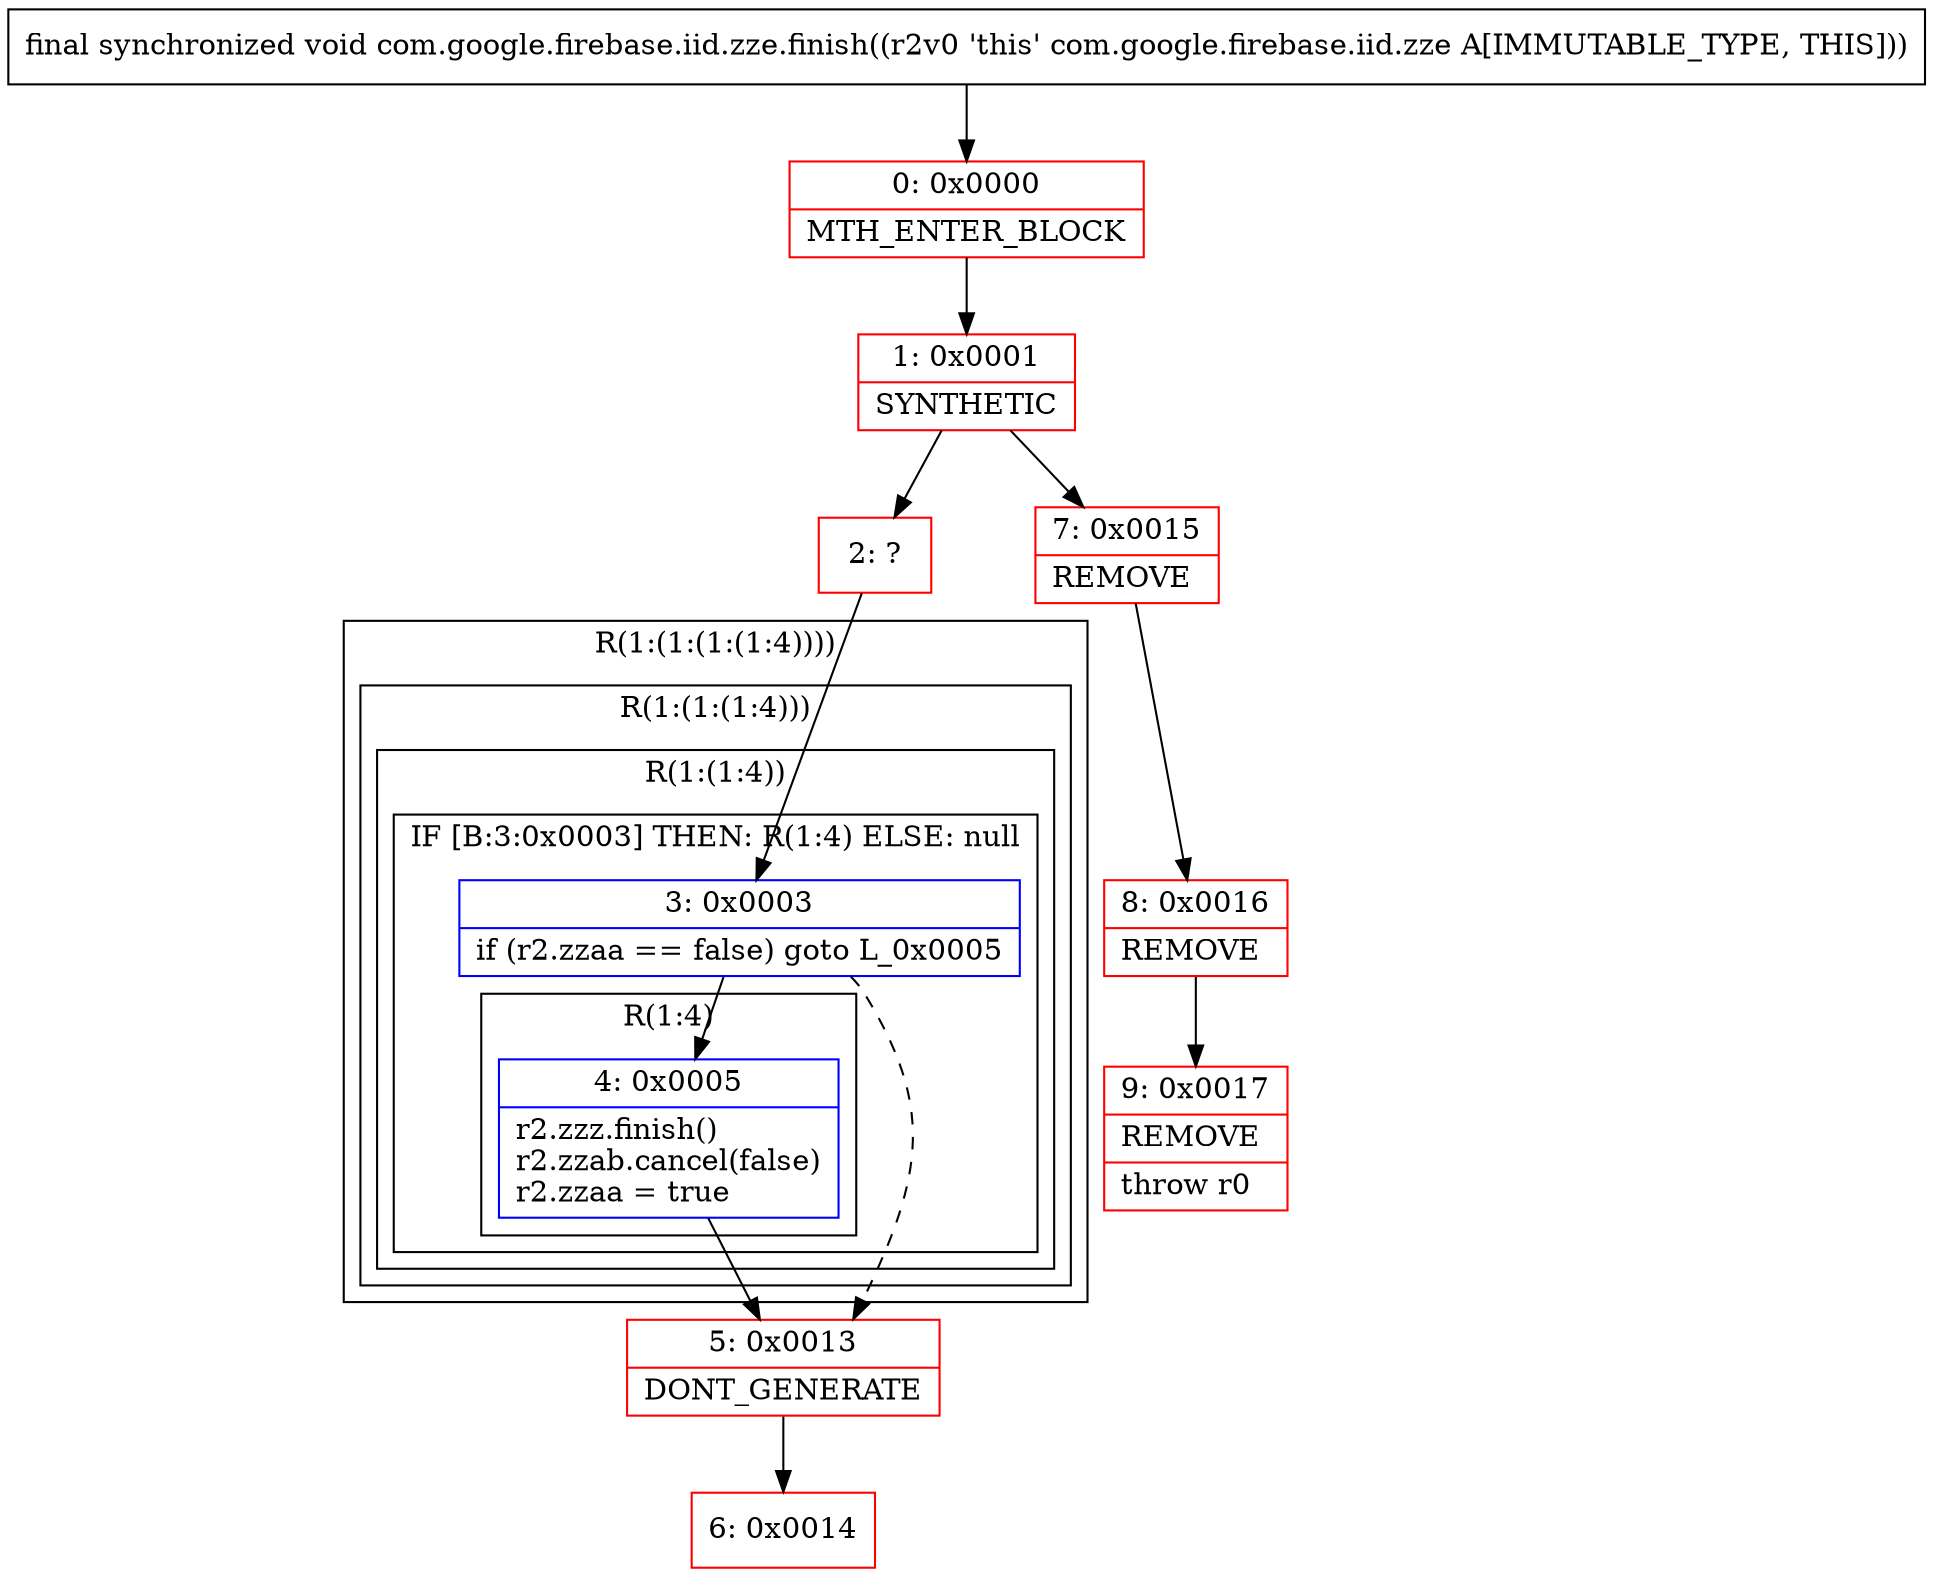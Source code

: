 digraph "CFG forcom.google.firebase.iid.zze.finish()V" {
subgraph cluster_Region_412980035 {
label = "R(1:(1:(1:(1:4))))";
node [shape=record,color=blue];
subgraph cluster_Region_255966046 {
label = "R(1:(1:(1:4)))";
node [shape=record,color=blue];
subgraph cluster_Region_272935244 {
label = "R(1:(1:4))";
node [shape=record,color=blue];
subgraph cluster_IfRegion_1046889949 {
label = "IF [B:3:0x0003] THEN: R(1:4) ELSE: null";
node [shape=record,color=blue];
Node_3 [shape=record,label="{3\:\ 0x0003|if (r2.zzaa == false) goto L_0x0005\l}"];
subgraph cluster_Region_1242943193 {
label = "R(1:4)";
node [shape=record,color=blue];
Node_4 [shape=record,label="{4\:\ 0x0005|r2.zzz.finish()\lr2.zzab.cancel(false)\lr2.zzaa = true\l}"];
}
}
}
}
}
Node_0 [shape=record,color=red,label="{0\:\ 0x0000|MTH_ENTER_BLOCK\l}"];
Node_1 [shape=record,color=red,label="{1\:\ 0x0001|SYNTHETIC\l}"];
Node_2 [shape=record,color=red,label="{2\:\ ?}"];
Node_5 [shape=record,color=red,label="{5\:\ 0x0013|DONT_GENERATE\l}"];
Node_6 [shape=record,color=red,label="{6\:\ 0x0014}"];
Node_7 [shape=record,color=red,label="{7\:\ 0x0015|REMOVE\l}"];
Node_8 [shape=record,color=red,label="{8\:\ 0x0016|REMOVE\l}"];
Node_9 [shape=record,color=red,label="{9\:\ 0x0017|REMOVE\l|throw r0\l}"];
MethodNode[shape=record,label="{final synchronized void com.google.firebase.iid.zze.finish((r2v0 'this' com.google.firebase.iid.zze A[IMMUTABLE_TYPE, THIS])) }"];
MethodNode -> Node_0;
Node_3 -> Node_4;
Node_3 -> Node_5[style=dashed];
Node_4 -> Node_5;
Node_0 -> Node_1;
Node_1 -> Node_2;
Node_1 -> Node_7;
Node_2 -> Node_3;
Node_5 -> Node_6;
Node_7 -> Node_8;
Node_8 -> Node_9;
}

